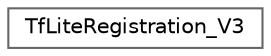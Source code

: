 digraph "Graphical Class Hierarchy"
{
 // LATEX_PDF_SIZE
  bgcolor="transparent";
  edge [fontname=Helvetica,fontsize=10,labelfontname=Helvetica,labelfontsize=10];
  node [fontname=Helvetica,fontsize=10,shape=box,height=0.2,width=0.4];
  rankdir="LR";
  Node0 [id="Node000000",label="TfLiteRegistration_V3",height=0.2,width=0.4,color="grey40", fillcolor="white", style="filled",URL="$struct_tf_lite_registration___v3.html",tooltip=" "];
}
